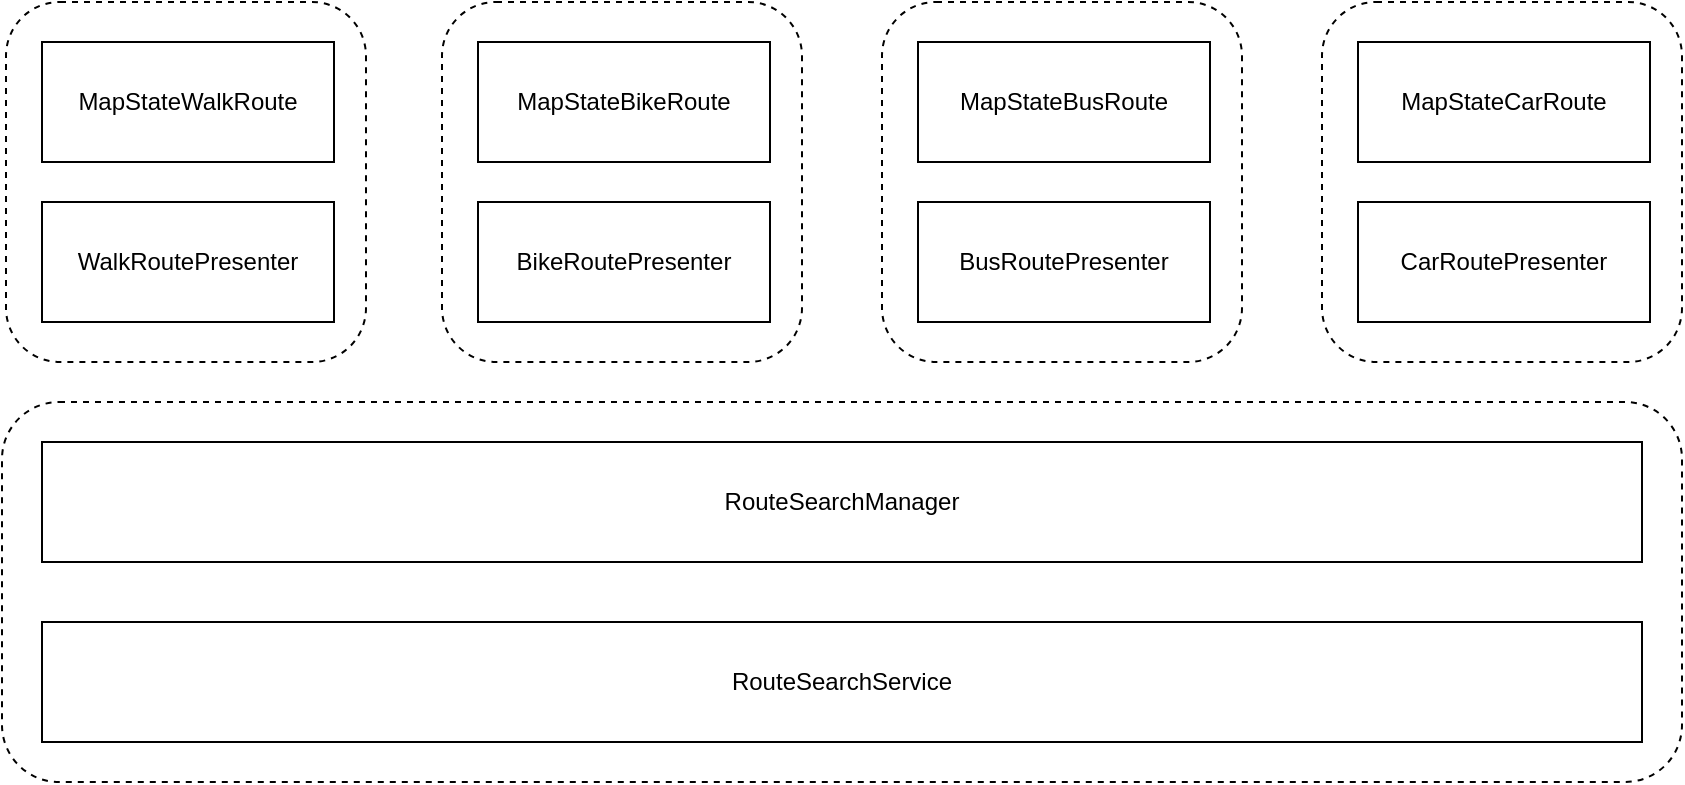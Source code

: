 <mxfile version="12.5.1" type="github"><diagram id="jgC2EDLVxiovIHimK3W9" name="Page-1"><mxGraphModel dx="2066" dy="1082" grid="1" gridSize="10" guides="1" tooltips="1" connect="1" arrows="1" fold="1" page="1" pageScale="1" pageWidth="1169" pageHeight="827" math="0" shadow="0"><root><mxCell id="0"/><mxCell id="1" parent="0"/><mxCell id="Fibi4oow3m4IaK2Aguh2-10" value="" style="group" vertex="1" connectable="0" parent="1"><mxGeometry x="162" y="60" width="180" height="180" as="geometry"/></mxCell><mxCell id="Fibi4oow3m4IaK2Aguh2-9" value="" style="rounded=1;whiteSpace=wrap;html=1;dashed=1;fillColor=none;" vertex="1" parent="Fibi4oow3m4IaK2Aguh2-10"><mxGeometry width="180" height="180" as="geometry"/></mxCell><mxCell id="Fibi4oow3m4IaK2Aguh2-1" value="MapStateWalkRoute" style="rounded=0;whiteSpace=wrap;html=1;" vertex="1" parent="Fibi4oow3m4IaK2Aguh2-10"><mxGeometry x="18" y="20" width="146" height="60" as="geometry"/></mxCell><mxCell id="Fibi4oow3m4IaK2Aguh2-6" value="WalkRoutePresenter" style="rounded=0;whiteSpace=wrap;html=1;" vertex="1" parent="Fibi4oow3m4IaK2Aguh2-10"><mxGeometry x="18" y="100" width="146" height="60" as="geometry"/></mxCell><mxCell id="Fibi4oow3m4IaK2Aguh2-11" value="" style="group" vertex="1" connectable="0" parent="1"><mxGeometry x="600" y="60" width="180" height="180" as="geometry"/></mxCell><mxCell id="Fibi4oow3m4IaK2Aguh2-12" value="" style="rounded=1;whiteSpace=wrap;html=1;dashed=1;fillColor=none;" vertex="1" parent="Fibi4oow3m4IaK2Aguh2-11"><mxGeometry width="180" height="180" as="geometry"/></mxCell><mxCell id="Fibi4oow3m4IaK2Aguh2-13" value="MapStateBusRoute" style="rounded=0;whiteSpace=wrap;html=1;" vertex="1" parent="Fibi4oow3m4IaK2Aguh2-11"><mxGeometry x="18" y="20" width="146" height="60" as="geometry"/></mxCell><mxCell id="Fibi4oow3m4IaK2Aguh2-14" value="BusRoutePresenter" style="rounded=0;whiteSpace=wrap;html=1;" vertex="1" parent="Fibi4oow3m4IaK2Aguh2-11"><mxGeometry x="18" y="100" width="146" height="60" as="geometry"/></mxCell><mxCell id="Fibi4oow3m4IaK2Aguh2-15" value="" style="group" vertex="1" connectable="0" parent="1"><mxGeometry x="380" y="60" width="180" height="180" as="geometry"/></mxCell><mxCell id="Fibi4oow3m4IaK2Aguh2-16" value="" style="rounded=1;whiteSpace=wrap;html=1;dashed=1;fillColor=none;" vertex="1" parent="Fibi4oow3m4IaK2Aguh2-15"><mxGeometry width="180" height="180" as="geometry"/></mxCell><mxCell id="Fibi4oow3m4IaK2Aguh2-17" value="MapStateBikeRoute" style="rounded=0;whiteSpace=wrap;html=1;" vertex="1" parent="Fibi4oow3m4IaK2Aguh2-15"><mxGeometry x="18" y="20" width="146" height="60" as="geometry"/></mxCell><mxCell id="Fibi4oow3m4IaK2Aguh2-18" value="BikeRoutePresenter" style="rounded=0;whiteSpace=wrap;html=1;" vertex="1" parent="Fibi4oow3m4IaK2Aguh2-15"><mxGeometry x="18" y="100" width="146" height="60" as="geometry"/></mxCell><mxCell id="Fibi4oow3m4IaK2Aguh2-19" value="" style="group" vertex="1" connectable="0" parent="1"><mxGeometry x="820" y="60" width="180" height="180" as="geometry"/></mxCell><mxCell id="Fibi4oow3m4IaK2Aguh2-20" value="" style="rounded=1;whiteSpace=wrap;html=1;dashed=1;fillColor=none;" vertex="1" parent="Fibi4oow3m4IaK2Aguh2-19"><mxGeometry width="180" height="180" as="geometry"/></mxCell><mxCell id="Fibi4oow3m4IaK2Aguh2-21" value="MapStateCarRoute" style="rounded=0;whiteSpace=wrap;html=1;" vertex="1" parent="Fibi4oow3m4IaK2Aguh2-19"><mxGeometry x="18" y="20" width="146" height="60" as="geometry"/></mxCell><mxCell id="Fibi4oow3m4IaK2Aguh2-22" value="CarRoutePresenter" style="rounded=0;whiteSpace=wrap;html=1;" vertex="1" parent="Fibi4oow3m4IaK2Aguh2-19"><mxGeometry x="18" y="100" width="146" height="60" as="geometry"/></mxCell><mxCell id="Fibi4oow3m4IaK2Aguh2-26" value="" style="group" vertex="1" connectable="0" parent="1"><mxGeometry x="160" y="260" width="840" height="190" as="geometry"/></mxCell><mxCell id="Fibi4oow3m4IaK2Aguh2-25" value="" style="rounded=1;whiteSpace=wrap;html=1;fillColor=none;dashed=1;" vertex="1" parent="Fibi4oow3m4IaK2Aguh2-26"><mxGeometry width="840" height="190" as="geometry"/></mxCell><mxCell id="Fibi4oow3m4IaK2Aguh2-23" value="RouteSearchManager" style="rounded=0;whiteSpace=wrap;html=1;fillColor=#ffffff;" vertex="1" parent="Fibi4oow3m4IaK2Aguh2-26"><mxGeometry x="20" y="20" width="800" height="60" as="geometry"/></mxCell><mxCell id="Fibi4oow3m4IaK2Aguh2-24" value="RouteSearchService" style="rounded=0;whiteSpace=wrap;html=1;fillColor=#ffffff;" vertex="1" parent="Fibi4oow3m4IaK2Aguh2-26"><mxGeometry x="20" y="110" width="800" height="60" as="geometry"/></mxCell></root></mxGraphModel></diagram></mxfile>